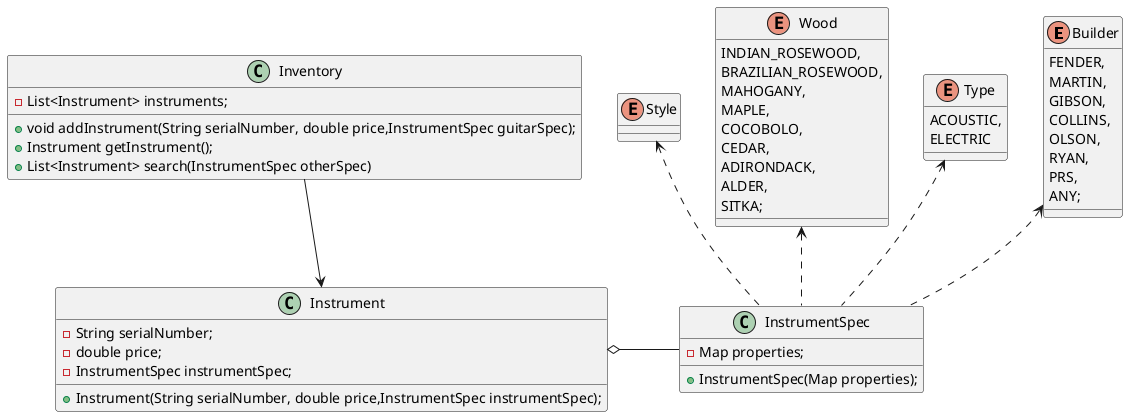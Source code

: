 @startuml

Enum Builder{
    FENDER,
    MARTIN,
    GIBSON,
    COLLINS,
    OLSON,
    RYAN,
    PRS,
    ANY;
}

Enum Type{
    ACOUSTIC,
    ELECTRIC
}

Enum Wood{
    INDIAN_ROSEWOOD,
    BRAZILIAN_ROSEWOOD,
    MAHOGANY,
    MAPLE,
    COCOBOLO,
    CEDAR,
    ADIRONDACK,
    ALDER,
    SITKA;
}

Enum Style{
}

Class InstrumentSpec{
    - Map properties;
    + InstrumentSpec(Map properties);
}
InstrumentSpec .up.> Builder
InstrumentSpec .up.> Type
InstrumentSpec .up.> Wood
InstrumentSpec .up.> Style


Class Instrument{
    - String serialNumber;
    - double price;
    - InstrumentSpec instrumentSpec;
    + Instrument(String serialNumber, double price,InstrumentSpec instrumentSpec);
}


Instrument o- InstrumentSpec

Class Inventory{
    - List<Instrument> instruments;
    + void addInstrument(String serialNumber, double price,InstrumentSpec guitarSpec);
    + Instrument getInstrument();
    + List<Instrument> search(InstrumentSpec otherSpec)
}

Inventory -down-> Instrument

@enduml
